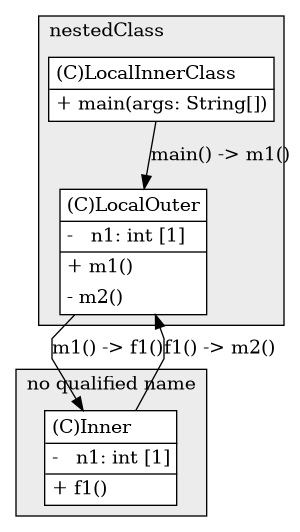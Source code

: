 @startuml

/' diagram meta data start
config=StructureConfiguration;
{
  "projectClassification": {
    "searchMode": "OpenProject", // OpenProject, AllProjects
    "includedProjects": "",
    "pathEndKeywords": "*.impl",
    "isClientPath": "",
    "isClientName": "",
    "isTestPath": "",
    "isTestName": "",
    "isMappingPath": "",
    "isMappingName": "",
    "isDataAccessPath": "",
    "isDataAccessName": "",
    "isDataStructurePath": "",
    "isDataStructureName": "",
    "isInterfaceStructuresPath": "",
    "isInterfaceStructuresName": "",
    "isEntryPointPath": "",
    "isEntryPointName": "",
    "treatFinalFieldsAsMandatory": false
  },
  "graphRestriction": {
    "classPackageExcludeFilter": "",
    "classPackageIncludeFilter": "",
    "classNameExcludeFilter": "",
    "classNameIncludeFilter": "",
    "methodNameExcludeFilter": "",
    "methodNameIncludeFilter": "",
    "removeByInheritance": "", // inheritance/annotation based filtering is done in a second step
    "removeByAnnotation": "",
    "removeByClassPackage": "", // cleanup the graph after inheritance/annotation based filtering is done
    "removeByClassName": "",
    "cutMappings": false,
    "cutEnum": true,
    "cutTests": true,
    "cutClient": true,
    "cutDataAccess": false,
    "cutInterfaceStructures": false,
    "cutDataStructures": false,
    "cutGetterAndSetter": true,
    "cutConstructors": true
  },
  "graphTraversal": {
    "forwardDepth": 6,
    "backwardDepth": 6,
    "classPackageExcludeFilter": "",
    "classPackageIncludeFilter": "",
    "classNameExcludeFilter": "",
    "classNameIncludeFilter": "",
    "methodNameExcludeFilter": "",
    "methodNameIncludeFilter": "",
    "hideMappings": false,
    "hideDataStructures": false,
    "hidePrivateMethods": true,
    "hideInterfaceCalls": true, // indirection: implementation -> interface (is hidden) -> implementation
    "onlyShowApplicationEntryPoints": false, // root node is included
    "useMethodCallsForStructureDiagram": "ForwardOnly" // ForwardOnly, BothDirections, No
  },
  "details": {
    "aggregation": "GroupByClass", // ByClass, GroupByClass, None
    "showClassGenericTypes": true,
    "showMethods": true,
    "showMethodParameterNames": true,
    "showMethodParameterTypes": true,
    "showMethodReturnType": true,
    "showPackageLevels": 2,
    "showDetailedClassStructure": true
  },
  "rootClass": "nestedClass.LocalInnerClass",
  "extensionCallbackMethod": "" // qualified.class.name#methodName - signature: public static String method(String)
}
diagram meta data end '/



digraph g {
    rankdir="TB"
    splines=polyline
    

'nodes 
subgraph cluster_1788781887 { 
   	label=nestedClass
	labeljust=l
	fillcolor="#ececec"
	style=filled
   
   LocalInnerClass1788781887[
	label=<<TABLE BORDER="1" CELLBORDER="0" CELLPADDING="4" CELLSPACING="0">
<TR><TD ALIGN="LEFT" >(C)LocalInnerClass</TD></TR>
<HR/>
<TR><TD ALIGN="LEFT" >+ main(args: String[])</TD></TR>
</TABLE>>
	style=filled
	margin=0
	shape=plaintext
	fillcolor="#FFFFFF"
];

LocalOuter1788781887[
	label=<<TABLE BORDER="1" CELLBORDER="0" CELLPADDING="4" CELLSPACING="0">
<TR><TD ALIGN="LEFT" >(C)LocalOuter</TD></TR>
<HR/>
<TR><TD ALIGN="LEFT" >-   n1: int [1]</TD></TR>
<HR/>
<TR><TD ALIGN="LEFT" >+ m1()</TD></TR>
<TR><TD ALIGN="LEFT" >- m2()</TD></TR>
</TABLE>>
	style=filled
	margin=0
	shape=plaintext
	fillcolor="#FFFFFF"
];
} 

subgraph cluster_1905501234 { 
   	label="no qualified name"
	labeljust=l
	fillcolor="#ececec"
	style=filled
   
   noqualifiedname1905501234[
	label=<<TABLE BORDER="1" CELLBORDER="0" CELLPADDING="4" CELLSPACING="0">
<TR><TD ALIGN="LEFT" >(C)Inner</TD></TR>
<HR/>
<TR><TD ALIGN="LEFT" >-   n1: int [1]</TD></TR>
<HR/>
<TR><TD ALIGN="LEFT" >+ f1()</TD></TR>
</TABLE>>
	style=filled
	margin=0
	shape=plaintext
	fillcolor="#FFFFFF"
];
} 

'edges    
LocalInnerClass1788781887 -> LocalOuter1788781887[label="main() -> m1()"];
LocalOuter1788781887 -> noqualifiedname1905501234[label="m1() -> f1()"];
noqualifiedname1905501234 -> LocalOuter1788781887[label="f1() -> m2()"];
    
}
@enduml
